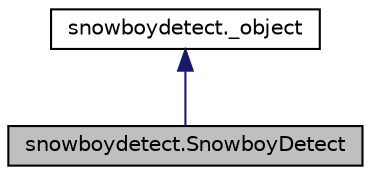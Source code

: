 digraph "snowboydetect.SnowboyDetect"
{
  edge [fontname="Helvetica",fontsize="10",labelfontname="Helvetica",labelfontsize="10"];
  node [fontname="Helvetica",fontsize="10",shape=record];
  Node2 [label="snowboydetect.SnowboyDetect",height=0.2,width=0.4,color="black", fillcolor="grey75", style="filled", fontcolor="black"];
  Node3 -> Node2 [dir="back",color="midnightblue",fontsize="10",style="solid",fontname="Helvetica"];
  Node3 [label="snowboydetect._object",height=0.2,width=0.4,color="black", fillcolor="white", style="filled",URL="$classsnowboydetect_1_1__object.html"];
}
